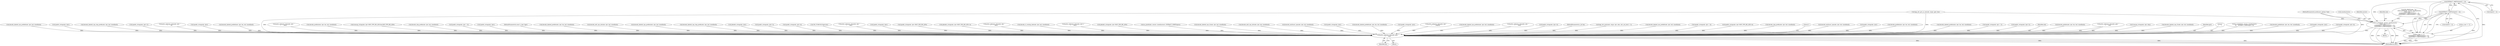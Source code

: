 digraph "0_tcpdump_af2cf04a9394c1a56227c2289ae8da262828294a@array" {
"1000268" [label="(Call,EXTRACT_16BITS(&tptr[2 + i]))"];
"1000275" [label="(Call,EXTRACT_32BITS(&tptr[2 + i]))"];
"1000268" [label="(Call,EXTRACT_16BITS(&tptr[2 + i]))"];
"1000259" [label="(Call,as_printf(ndo, astostr, sizeof(astostr),\n\t\t\t\tas_size == 2 ?\n\t\t\t\tEXTRACT_16BITS(&tptr[2 + i]) :\n\t\t\t\tEXTRACT_32BITS(&tptr[2 + i])))"];
"1002940" [label="(Call,print_unknown_data(ndo, pptr, \"\n\t    \", len))"];
"1000264" [label="(Call,as_size == 2 ?\n\t\t\t\tEXTRACT_16BITS(&tptr[2 + i]) :\n\t\t\t\tEXTRACT_32BITS(&tptr[2 + i]))"];
"1000978" [label="(Call,isonsap_string(ndo, tptr, tlen))"];
"1001949" [label="(Call,decode_labeled_vpn_l2(ndo, tptr, buf, sizeof(buf)))"];
"1000260" [label="(Identifier,ndo)"];
"1002942" [label="(Identifier,pptr)"];
"1002943" [label="(Literal,\"\n\t    \")"];
"1002256" [label="(Call,as_printf(ndo, astostr, sizeof(astostr),\n\t\t\t    EXTRACT_32BITS(tptr+2)))"];
"1000254" [label="(Call,ND_PRINT((ndo, \"%s \",\n\t\t\t\tas_printf(ndo, astostr, sizeof(astostr),\n\t\t\t\tas_size == 2 ?\n\t\t\t\tEXTRACT_16BITS(&tptr[2 + i]) :\n\t\t\t\tEXTRACT_32BITS(&tptr[2 + i])))))"];
"1000275" [label="(Call,EXTRACT_32BITS(&tptr[2 + i]))"];
"1000276" [label="(Call,&tptr[2 + i])"];
"1001837" [label="(Call,decode_prefix6(ndo, tptr, len, buf, sizeof(buf)))"];
"1002518" [label="(Call,ipaddr_string(ndo, tptr))"];
"1002480" [label="(Call,ipaddr_string(ndo, tptr+4))"];
"1001489" [label="(Call,decode_labeled_vpn_prefix6(ndo, tptr, buf, sizeof(buf)))"];
"1000269" [label="(Call,&tptr[2 + i])"];
"1000568" [label="(Call,ipaddr_string(ndo, tptr))"];
"1002013" [label="(Call,decode_labeled_vpn_clnp_prefix(ndo, tptr, buf, sizeof(buf)))"];
"1002317" [label="(Call,ipaddr_string(ndo, tptr+2))"];
"1002397" [label="(Call,print_unknown_data(ndo, tptr, \"\n\t      \", 8))"];
"1000332" [label="(Call,ipaddr_string(ndo, tptr))"];
"1001449" [label="(Call,decode_labeled_prefix6(ndo, tptr, len, buf, sizeof(buf)))"];
"1002940" [label="(Call,print_unknown_data(ndo, pptr, \"\n\t    \", len))"];
"1000126" [label="(MethodParameterIn,netdissect_options *ndo)"];
"1002950" [label="(MethodReturn,RET)"];
"1000683" [label="(Call,print_unknown_data(ndo, tptr, \"\n\t    \", tlen))"];
"1001725" [label="(Call,decode_prefix4(ndo, tptr, len, buf, sizeof(buf)))"];
"1001019" [label="(Call,isonsap_string(ndo, tptr+BGP_VPN_RD_LEN,tlen-BGP_VPN_RD_LEN))"];
"1001981" [label="(Call,decode_clnp_prefix(ndo, tptr, buf, sizeof(buf)))"];
"1002944" [label="(Identifier,len)"];
"1000464" [label="(Call,ipaddr_string(ndo, tptr + 4))"];
"1002535" [label="(Call,ipaddr_string(ndo, tptr))"];
"1000128" [label="(MethodParameterIn,const u_char *pptr)"];
"1001765" [label="(Call,decode_labeled_prefix4(ndo, tptr, len, buf, sizeof(buf)))"];
"1001377" [label="(Call,decode_mdt_vpn_nlri(ndo, tptr, buf, sizeof(buf)))"];
"1000262" [label="(Call,sizeof(astostr))"];
"1001805" [label="(Call,decode_labeled_vpn_prefix4(ndo, tptr, buf, sizeof(buf)))"];
"1001585" [label="(Call,decode_labeled_vpn_clnp_prefix(ndo, tptr, buf, sizeof(buf)))"];
"1000862" [label="(Call,ip6addr_string(ndo, tptr))"];
"1002238" [label="(Call,ipaddr_string(ndo, tptr+2))"];
"1002935" [label="(Block,)"];
"1002222" [label="(Call,ipaddr_string(ndo, tptr+4))"];
"1002936" [label="(Call,ND_TCHECK2(*pptr,len))"];
"1001634" [label="(Call,print_unknown_data(ndo, tptr, \"\n\t    \", tlen))"];
"1000956" [label="(Call,ipaddr_string(ndo, tptr))"];
"1000816" [label="(Call,ipaddr_string(ndo, tptr+BGP_VPN_RD_LEN))"];
"1001077" [label="(Call,ip6addr_string(ndo, tptr+BGP_VPN_RD_LEN+3))"];
"1002571" [label="(Call,print_unknown_data(ndo, tptr, \"\n\t      \", tlen))"];
"1001313" [label="(Call,decode_rt_routing_info(ndo, tptr, buf, sizeof(buf)))"];
"1002128" [label="(Call,print_unknown_data(ndo, tptr-3, \"\n\t    \", tlen))"];
"1000910" [label="(Call,ip6addr_string(ndo, tptr+BGP_VPN_RD_LEN))"];
"1000264" [label="(Call,as_size == 2 ?\n\t\t\t\tEXTRACT_16BITS(&tptr[2 + i]) :\n\t\t\t\tEXTRACT_32BITS(&tptr[2 + i]))"];
"1002682" [label="(Call,as_printf(ndo, astostr, sizeof(astostr), EXTRACT_32BITS(tptr)))"];
"1001521" [label="(Call,decode_labeled_vpn_l2(ndo, tptr, buf, sizeof(buf)))"];
"1002045" [label="(Call,decode_mdt_vpn_nlri(ndo, tptr, buf, sizeof(buf)))"];
"1001345" [label="(Call,decode_multicast_vpn(ndo, tptr, buf, sizeof(buf)))"];
"1002555" [label="(Call,ipaddr_string(ndo, tptr))"];
"1001877" [label="(Call,decode_labeled_prefix6(ndo, tptr, len, buf, sizeof(buf)))"];
"1000599" [label="(Call,ipaddr_string(ndo, tptr))"];
"1000261" [label="(Identifier,astostr)"];
"1002654" [label="(Call,print_unknown_data(ndo, tptr,\"\n\t      \", length))"];
"1001281" [label="(Call,decode_labeled_vpn_prefix4(ndo, tptr, buf, sizeof(buf)))"];
"1001111" [label="(Call,print_unknown_data(ndo, tptr, \"\n\t    \", tlen))"];
"1002501" [label="(Call,ipaddr_string(ndo, tptr+4))"];
"1000129" [label="(MethodParameterIn,u_int len)"];
"1002828" [label="(Call,bgp_attr_print(ndo, atype, tptr, alen, attr_set_level + 1))"];
"1001917" [label="(Call,decode_labeled_vpn_prefix6(ndo, tptr, buf, sizeof(buf)))"];
"1000429" [label="(Call,ipaddr_string(ndo, tptr + 4))"];
"1001048" [label="(Call,ipaddr_string(ndo, tptr+BGP_VPN_RD_LEN+4))"];
"1001553" [label="(Call,decode_clnp_prefix(ndo, tptr, buf, sizeof(buf)))"];
"1002946" [label="(Literal,1)"];
"1002077" [label="(Call,decode_multicast_vpn(ndo, tptr, buf, sizeof(buf)))"];
"1000768" [label="(Call,ipaddr_string(ndo, tptr))"];
"1000265" [label="(Call,as_size == 2)"];
"1001409" [label="(Call,decode_prefix6(ndo, tptr, len, buf, sizeof(buf)))"];
"1000201" [label="(Call,bgp_attr_get_as_size(ndo, atype, pptr, len))"];
"1001241" [label="(Call,decode_labeled_prefix4(ndo, tptr, len, buf, sizeof(buf)))"];
"1000259" [label="(Call,as_printf(ndo, astostr, sizeof(astostr),\n\t\t\t\tas_size == 2 ?\n\t\t\t\tEXTRACT_16BITS(&tptr[2 + i]) :\n\t\t\t\tEXTRACT_32BITS(&tptr[2 + i])))"];
"1000409" [label="(Call,ipaddr_string(ndo, tptr + 2))"];
"1002303" [label="(Call,ipaddr_string(ndo, tptr+2))"];
"1002941" [label="(Identifier,ndo)"];
"1001201" [label="(Call,decode_prefix4(ndo, tptr, len, buf, sizeof(buf)))"];
"1002921" [label="(Call,print_unknown_data(ndo, pptr, \"\n\t    \", len))"];
"1000257" [label="(Block,)"];
"1000268" [label="(Call,EXTRACT_16BITS(&tptr[2 + i]))"];
"1000268" -> "1000264"  [label="AST: "];
"1000268" -> "1000269"  [label="CFG: "];
"1000269" -> "1000268"  [label="AST: "];
"1000264" -> "1000268"  [label="CFG: "];
"1000268" -> "1002950"  [label="DDG: "];
"1000268" -> "1000259"  [label="DDG: "];
"1000268" -> "1000264"  [label="DDG: "];
"1000275" -> "1000268"  [label="DDG: "];
"1000268" -> "1000275"  [label="DDG: "];
"1000275" -> "1000264"  [label="AST: "];
"1000275" -> "1000276"  [label="CFG: "];
"1000276" -> "1000275"  [label="AST: "];
"1000264" -> "1000275"  [label="CFG: "];
"1000275" -> "1002950"  [label="DDG: "];
"1000275" -> "1000259"  [label="DDG: "];
"1000275" -> "1000264"  [label="DDG: "];
"1000259" -> "1000257"  [label="AST: "];
"1000259" -> "1000264"  [label="CFG: "];
"1000260" -> "1000259"  [label="AST: "];
"1000261" -> "1000259"  [label="AST: "];
"1000262" -> "1000259"  [label="AST: "];
"1000264" -> "1000259"  [label="AST: "];
"1000254" -> "1000259"  [label="CFG: "];
"1000259" -> "1002950"  [label="DDG: "];
"1000259" -> "1002950"  [label="DDG: "];
"1000259" -> "1002950"  [label="DDG: "];
"1000259" -> "1002950"  [label="DDG: "];
"1000201" -> "1000259"  [label="DDG: "];
"1000126" -> "1000259"  [label="DDG: "];
"1000259" -> "1002940"  [label="DDG: "];
"1002940" -> "1002935"  [label="AST: "];
"1002940" -> "1002944"  [label="CFG: "];
"1002941" -> "1002940"  [label="AST: "];
"1002942" -> "1002940"  [label="AST: "];
"1002943" -> "1002940"  [label="AST: "];
"1002944" -> "1002940"  [label="AST: "];
"1002946" -> "1002940"  [label="CFG: "];
"1002940" -> "1002950"  [label="DDG: "];
"1002940" -> "1002950"  [label="DDG: "];
"1002940" -> "1002950"  [label="DDG: "];
"1002940" -> "1002950"  [label="DDG: "];
"1002828" -> "1002940"  [label="DDG: "];
"1001837" -> "1002940"  [label="DDG: "];
"1001019" -> "1002940"  [label="DDG: "];
"1002397" -> "1002940"  [label="DDG: "];
"1002501" -> "1002940"  [label="DDG: "];
"1001877" -> "1002940"  [label="DDG: "];
"1002518" -> "1002940"  [label="DDG: "];
"1001048" -> "1002940"  [label="DDG: "];
"1001725" -> "1002940"  [label="DDG: "];
"1000683" -> "1002940"  [label="DDG: "];
"1000332" -> "1002940"  [label="DDG: "];
"1002222" -> "1002940"  [label="DDG: "];
"1001765" -> "1002940"  [label="DDG: "];
"1001949" -> "1002940"  [label="DDG: "];
"1001981" -> "1002940"  [label="DDG: "];
"1000568" -> "1002940"  [label="DDG: "];
"1002045" -> "1002940"  [label="DDG: "];
"1000464" -> "1002940"  [label="DDG: "];
"1000910" -> "1002940"  [label="DDG: "];
"1001917" -> "1002940"  [label="DDG: "];
"1002256" -> "1002940"  [label="DDG: "];
"1001409" -> "1002940"  [label="DDG: "];
"1002317" -> "1002940"  [label="DDG: "];
"1001521" -> "1002940"  [label="DDG: "];
"1002682" -> "1002940"  [label="DDG: "];
"1000816" -> "1002940"  [label="DDG: "];
"1000978" -> "1002940"  [label="DDG: "];
"1000768" -> "1002940"  [label="DDG: "];
"1001077" -> "1002940"  [label="DDG: "];
"1001201" -> "1002940"  [label="DDG: "];
"1002077" -> "1002940"  [label="DDG: "];
"1000956" -> "1002940"  [label="DDG: "];
"1000599" -> "1002940"  [label="DDG: "];
"1002555" -> "1002940"  [label="DDG: "];
"1001553" -> "1002940"  [label="DDG: "];
"1002571" -> "1002940"  [label="DDG: "];
"1002238" -> "1002940"  [label="DDG: "];
"1002128" -> "1002940"  [label="DDG: "];
"1001345" -> "1002940"  [label="DDG: "];
"1001634" -> "1002940"  [label="DDG: "];
"1000409" -> "1002940"  [label="DDG: "];
"1002654" -> "1002940"  [label="DDG: "];
"1002013" -> "1002940"  [label="DDG: "];
"1001241" -> "1002940"  [label="DDG: "];
"1001281" -> "1002940"  [label="DDG: "];
"1000862" -> "1002940"  [label="DDG: "];
"1002535" -> "1002940"  [label="DDG: "];
"1001805" -> "1002940"  [label="DDG: "];
"1001449" -> "1002940"  [label="DDG: "];
"1002480" -> "1002940"  [label="DDG: "];
"1002921" -> "1002940"  [label="DDG: "];
"1002921" -> "1002940"  [label="DDG: "];
"1001585" -> "1002940"  [label="DDG: "];
"1001313" -> "1002940"  [label="DDG: "];
"1000429" -> "1002940"  [label="DDG: "];
"1001489" -> "1002940"  [label="DDG: "];
"1001377" -> "1002940"  [label="DDG: "];
"1001111" -> "1002940"  [label="DDG: "];
"1000201" -> "1002940"  [label="DDG: "];
"1000201" -> "1002940"  [label="DDG: "];
"1002303" -> "1002940"  [label="DDG: "];
"1000126" -> "1002940"  [label="DDG: "];
"1000128" -> "1002940"  [label="DDG: "];
"1002936" -> "1002940"  [label="DDG: "];
"1000129" -> "1002940"  [label="DDG: "];
"1000265" -> "1000264"  [label="AST: "];
"1000264" -> "1002950"  [label="DDG: "];
"1000264" -> "1002950"  [label="DDG: "];
"1000264" -> "1002950"  [label="DDG: "];
}

